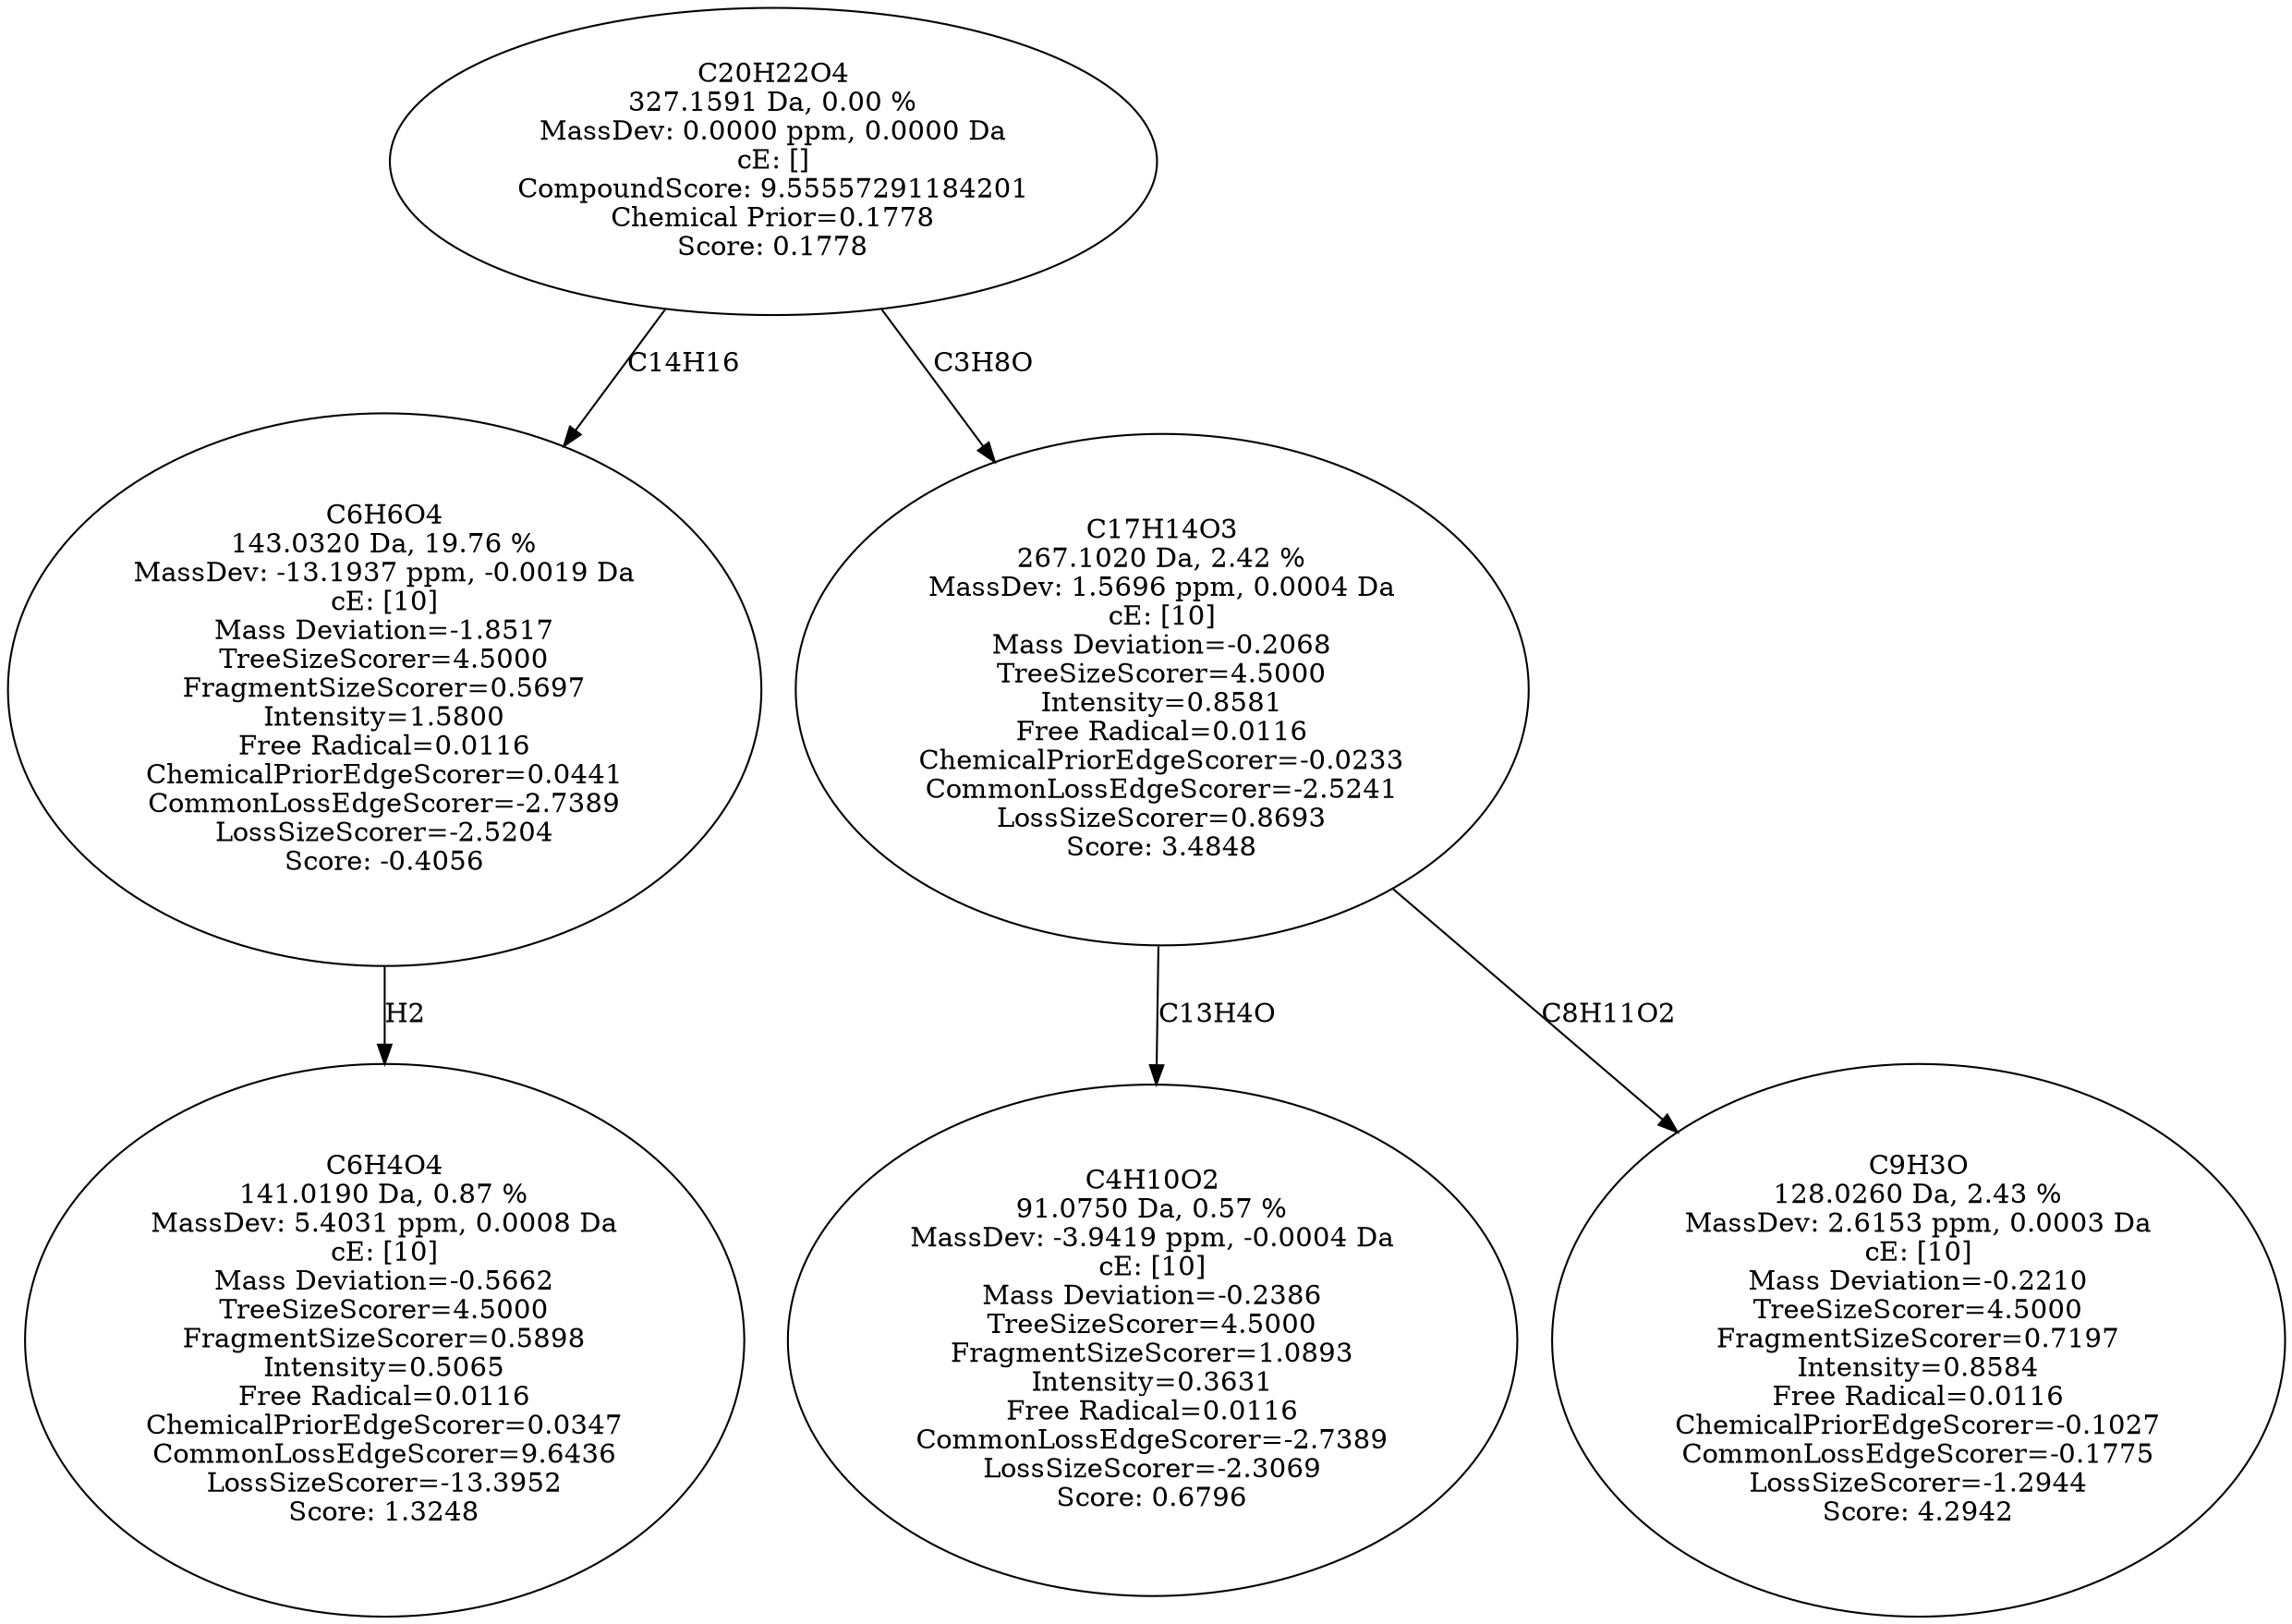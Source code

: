 strict digraph {
v1 [label="C6H4O4\n141.0190 Da, 0.87 %\nMassDev: 5.4031 ppm, 0.0008 Da\ncE: [10]\nMass Deviation=-0.5662\nTreeSizeScorer=4.5000\nFragmentSizeScorer=0.5898\nIntensity=0.5065\nFree Radical=0.0116\nChemicalPriorEdgeScorer=0.0347\nCommonLossEdgeScorer=9.6436\nLossSizeScorer=-13.3952\nScore: 1.3248"];
v2 [label="C6H6O4\n143.0320 Da, 19.76 %\nMassDev: -13.1937 ppm, -0.0019 Da\ncE: [10]\nMass Deviation=-1.8517\nTreeSizeScorer=4.5000\nFragmentSizeScorer=0.5697\nIntensity=1.5800\nFree Radical=0.0116\nChemicalPriorEdgeScorer=0.0441\nCommonLossEdgeScorer=-2.7389\nLossSizeScorer=-2.5204\nScore: -0.4056"];
v3 [label="C4H10O2\n91.0750 Da, 0.57 %\nMassDev: -3.9419 ppm, -0.0004 Da\ncE: [10]\nMass Deviation=-0.2386\nTreeSizeScorer=4.5000\nFragmentSizeScorer=1.0893\nIntensity=0.3631\nFree Radical=0.0116\nCommonLossEdgeScorer=-2.7389\nLossSizeScorer=-2.3069\nScore: 0.6796"];
v4 [label="C9H3O\n128.0260 Da, 2.43 %\nMassDev: 2.6153 ppm, 0.0003 Da\ncE: [10]\nMass Deviation=-0.2210\nTreeSizeScorer=4.5000\nFragmentSizeScorer=0.7197\nIntensity=0.8584\nFree Radical=0.0116\nChemicalPriorEdgeScorer=-0.1027\nCommonLossEdgeScorer=-0.1775\nLossSizeScorer=-1.2944\nScore: 4.2942"];
v5 [label="C17H14O3\n267.1020 Da, 2.42 %\nMassDev: 1.5696 ppm, 0.0004 Da\ncE: [10]\nMass Deviation=-0.2068\nTreeSizeScorer=4.5000\nIntensity=0.8581\nFree Radical=0.0116\nChemicalPriorEdgeScorer=-0.0233\nCommonLossEdgeScorer=-2.5241\nLossSizeScorer=0.8693\nScore: 3.4848"];
v6 [label="C20H22O4\n327.1591 Da, 0.00 %\nMassDev: 0.0000 ppm, 0.0000 Da\ncE: []\nCompoundScore: 9.55557291184201\nChemical Prior=0.1778\nScore: 0.1778"];
v2 -> v1 [label="H2"];
v6 -> v2 [label="C14H16"];
v5 -> v3 [label="C13H4O"];
v5 -> v4 [label="C8H11O2"];
v6 -> v5 [label="C3H8O"];
}